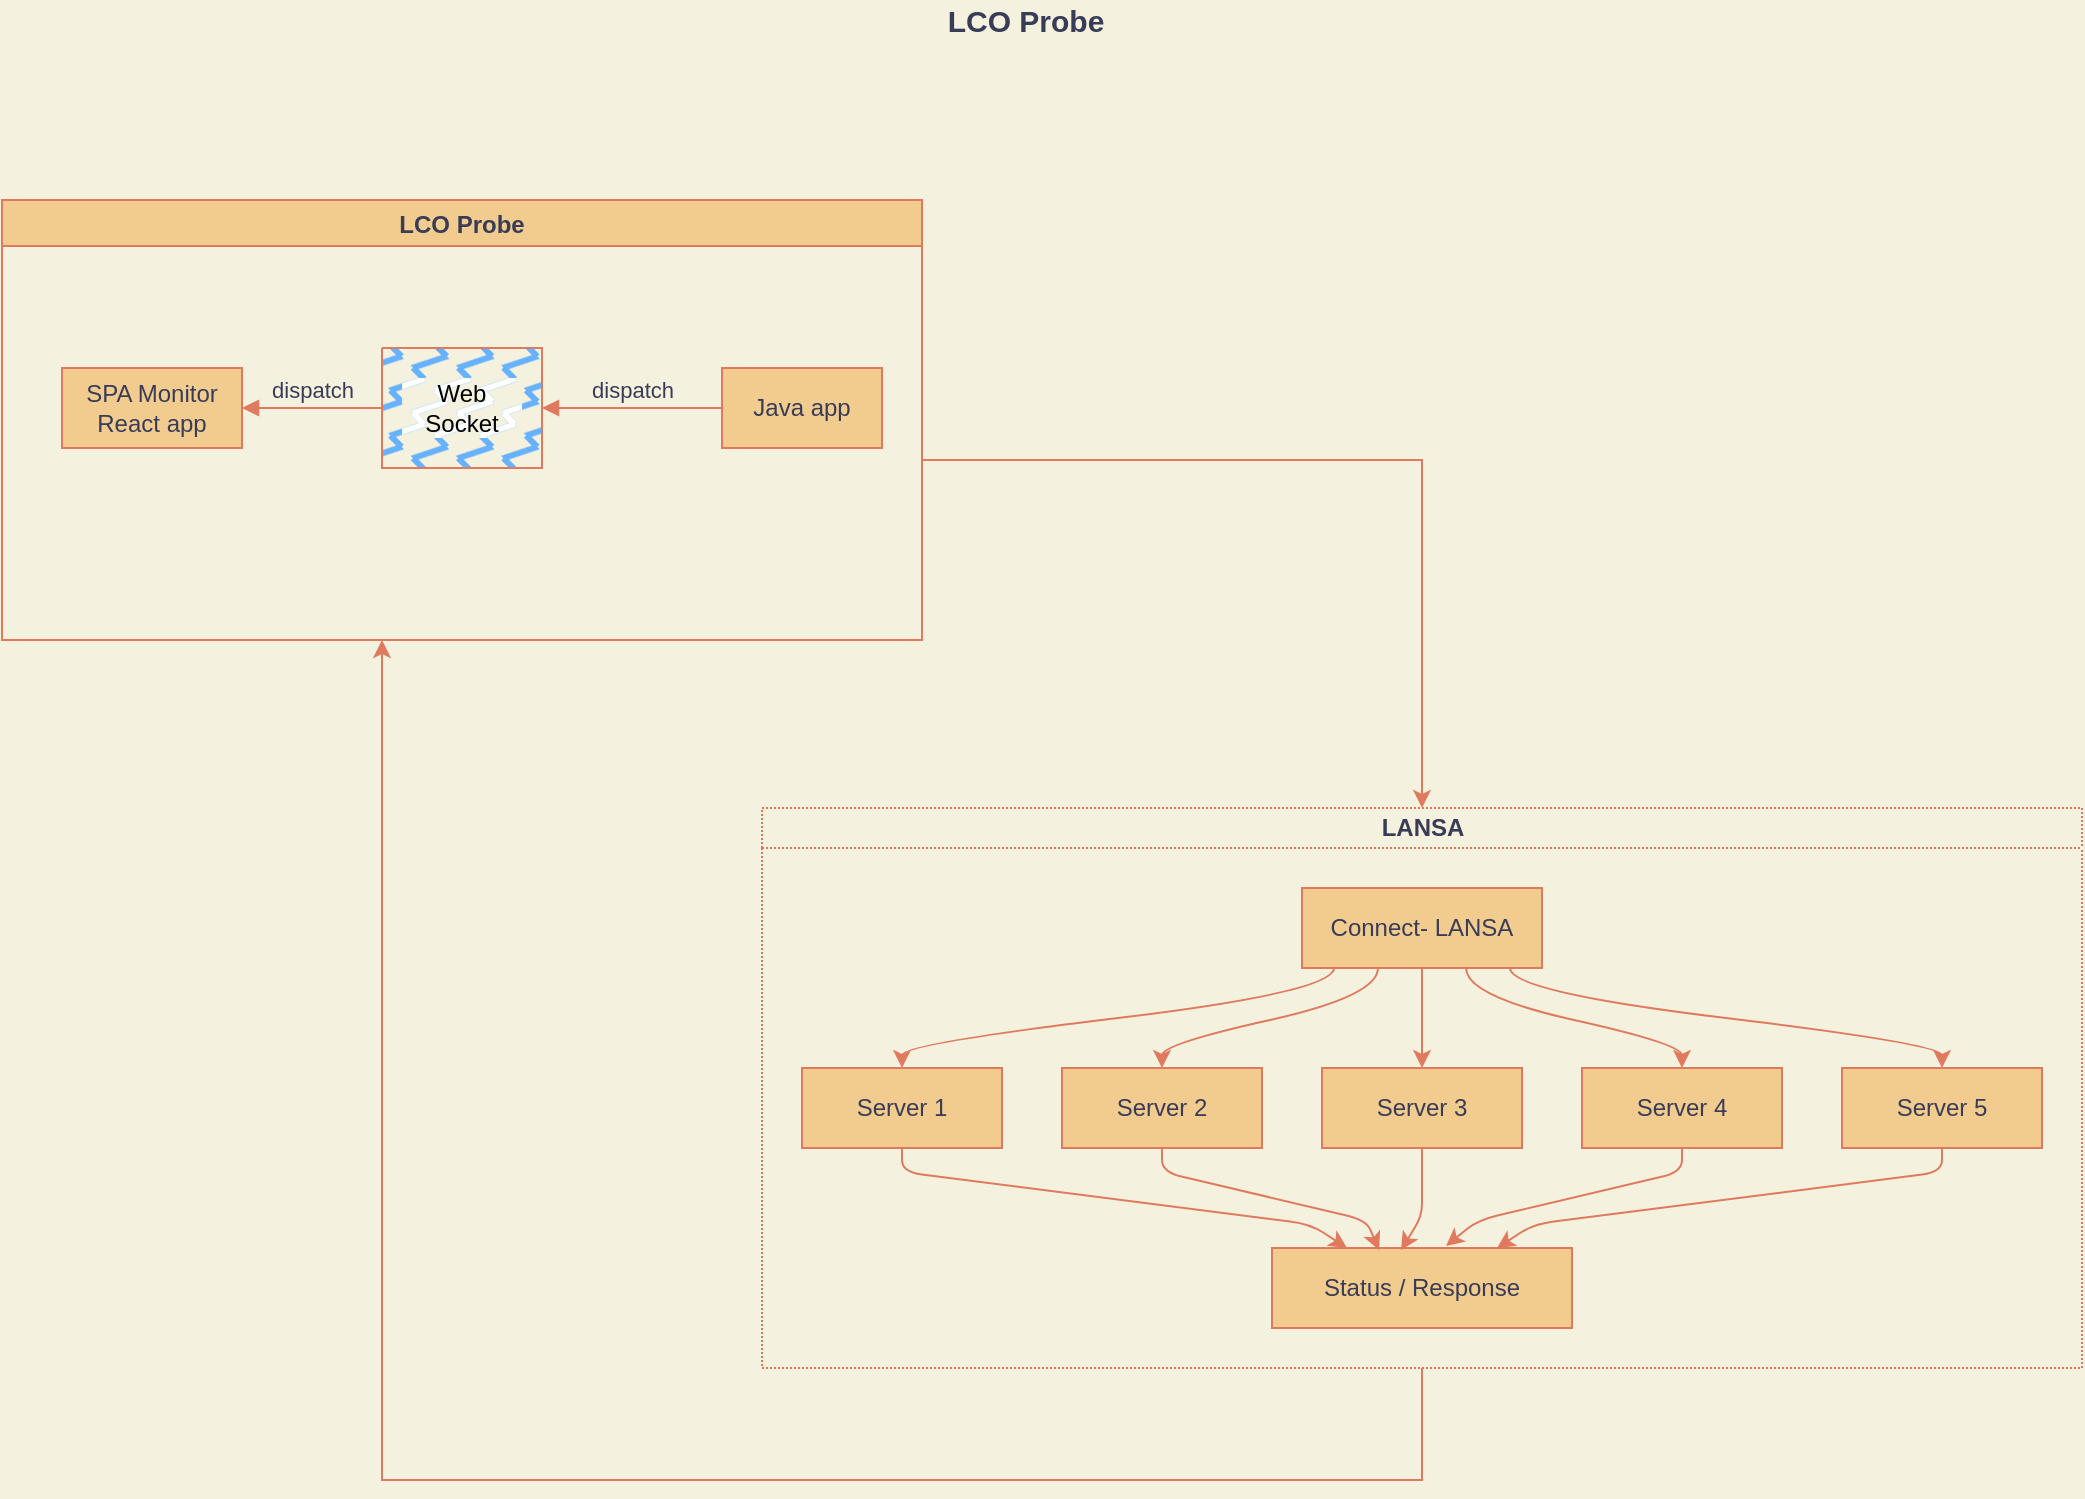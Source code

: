 <mxfile version="20.2.8" type="device"><diagram id="ovzhzImObpBeG3KbbE3P" name="Page-1"><mxGraphModel dx="1422" dy="857" grid="1" gridSize="10" guides="1" tooltips="1" connect="1" arrows="1" fold="1" page="1" pageScale="1" pageWidth="1169" pageHeight="827" background="#F4F1DE" math="0" shadow="0"><root><mxCell id="0"/><mxCell id="1" parent="0"/><mxCell id="Cl8jRzbkBPGUMvyax8e6-67" value="LANSA" style="swimlane;html=1;startSize=20;horizontal=1;childLayout=flowLayout;flowOrientation=north;resizable=0;interRankCellSpacing=50;containerType=tree;dashed=1;dashPattern=1 1;fillColor=none;aspect=fixed;strokeColor=#E07A5F;fontColor=#393C56;" parent="1" vertex="1"><mxGeometry x="430" y="414" width="660" height="280" as="geometry"><mxRectangle x="520" y="180" width="130" height="20" as="alternateBounds"/></mxGeometry></mxCell><mxCell id="Cl8jRzbkBPGUMvyax8e6-68" value="Connect- LANSA" style="whiteSpace=wrap;html=1;fillColor=#F2CC8F;strokeColor=#E07A5F;fontColor=#393C56;" parent="Cl8jRzbkBPGUMvyax8e6-67" vertex="1"><mxGeometry x="270" y="40" width="120" height="40" as="geometry"/></mxCell><mxCell id="Cl8jRzbkBPGUMvyax8e6-69" value="Server 1" style="whiteSpace=wrap;html=1;fillColor=#F2CC8F;strokeColor=#E07A5F;fontColor=#393C56;" parent="Cl8jRzbkBPGUMvyax8e6-67" vertex="1"><mxGeometry x="20" y="130" width="100" height="40" as="geometry"/></mxCell><mxCell id="Cl8jRzbkBPGUMvyax8e6-70" value="" style="html=1;curved=1;noEdgeStyle=1;orthogonal=1;labelBackgroundColor=#F4F1DE;strokeColor=#E07A5F;fontColor=#393C56;" parent="Cl8jRzbkBPGUMvyax8e6-67" source="Cl8jRzbkBPGUMvyax8e6-68" target="Cl8jRzbkBPGUMvyax8e6-69" edge="1"><mxGeometry relative="1" as="geometry"><Array as="points"><mxPoint x="286" y="92"/><mxPoint x="70" y="118"/></Array></mxGeometry></mxCell><mxCell id="Cl8jRzbkBPGUMvyax8e6-71" value="" style="html=1;curved=1;noEdgeStyle=1;orthogonal=1;labelBackgroundColor=#F4F1DE;strokeColor=#E07A5F;fontColor=#393C56;" parent="Cl8jRzbkBPGUMvyax8e6-67" source="Cl8jRzbkBPGUMvyax8e6-68" target="Cl8jRzbkBPGUMvyax8e6-73" edge="1"><mxGeometry relative="1" as="geometry"><Array as="points"><mxPoint x="308" y="94"/><mxPoint x="200" y="118"/></Array><mxPoint x="11000" y="21170" as="sourcePoint"/></mxGeometry></mxCell><mxCell id="Cl8jRzbkBPGUMvyax8e6-73" value="Server 2" style="whiteSpace=wrap;html=1;fillColor=#F2CC8F;strokeColor=#E07A5F;fontColor=#393C56;" parent="Cl8jRzbkBPGUMvyax8e6-67" vertex="1"><mxGeometry x="150" y="130" width="100" height="40" as="geometry"/></mxCell><mxCell id="Cl8jRzbkBPGUMvyax8e6-77" value="" style="html=1;curved=1;noEdgeStyle=1;orthogonal=1;labelBackgroundColor=#F4F1DE;strokeColor=#E07A5F;fontColor=#393C56;" parent="Cl8jRzbkBPGUMvyax8e6-67" source="Cl8jRzbkBPGUMvyax8e6-68" target="Cl8jRzbkBPGUMvyax8e6-78" edge="1"><mxGeometry relative="1" as="geometry"><Array as="points"><mxPoint x="330" y="96"/><mxPoint x="330" y="118"/></Array><mxPoint x="8640.5" y="17360" as="sourcePoint"/></mxGeometry></mxCell><mxCell id="Cl8jRzbkBPGUMvyax8e6-78" value="Server 3" style="whiteSpace=wrap;html=1;fillColor=#F2CC8F;strokeColor=#E07A5F;fontColor=#393C56;" parent="Cl8jRzbkBPGUMvyax8e6-67" vertex="1"><mxGeometry x="280" y="130" width="100" height="40" as="geometry"/></mxCell><mxCell id="Cl8jRzbkBPGUMvyax8e6-79" value="" style="html=1;curved=1;noEdgeStyle=1;orthogonal=1;labelBackgroundColor=#F4F1DE;strokeColor=#E07A5F;fontColor=#393C56;" parent="Cl8jRzbkBPGUMvyax8e6-67" source="Cl8jRzbkBPGUMvyax8e6-68" target="Cl8jRzbkBPGUMvyax8e6-80" edge="1"><mxGeometry relative="1" as="geometry"><Array as="points"><mxPoint x="352" y="94"/><mxPoint x="460" y="118"/></Array><mxPoint x="8674.667" y="17280" as="sourcePoint"/></mxGeometry></mxCell><mxCell id="Cl8jRzbkBPGUMvyax8e6-80" value="Server 4" style="whiteSpace=wrap;html=1;fillColor=#F2CC8F;strokeColor=#E07A5F;fontColor=#393C56;" parent="Cl8jRzbkBPGUMvyax8e6-67" vertex="1"><mxGeometry x="410" y="130" width="100" height="40" as="geometry"/></mxCell><mxCell id="Cl8jRzbkBPGUMvyax8e6-90" value="Status / Response" style="whiteSpace=wrap;html=1;fillColor=#F2CC8F;strokeColor=#E07A5F;fontColor=#393C56;" parent="Cl8jRzbkBPGUMvyax8e6-67" vertex="1"><mxGeometry x="255" y="220" width="150" height="40" as="geometry"/></mxCell><mxCell id="Cl8jRzbkBPGUMvyax8e6-91" style="edgeStyle=orthogonalEdgeStyle;rounded=1;orthogonalLoop=1;jettySize=auto;html=1;entryX=0.25;entryY=0;entryDx=0;entryDy=0;strokeWidth=1;noEdgeStyle=1;orthogonal=1;labelBackgroundColor=#F4F1DE;strokeColor=#E07A5F;fontColor=#393C56;" parent="Cl8jRzbkBPGUMvyax8e6-67" source="Cl8jRzbkBPGUMvyax8e6-69" target="Cl8jRzbkBPGUMvyax8e6-90" edge="1"><mxGeometry relative="1" as="geometry"><Array as="points"><mxPoint x="70" y="182"/><mxPoint x="274" y="208"/></Array></mxGeometry></mxCell><mxCell id="Cl8jRzbkBPGUMvyax8e6-92" style="edgeStyle=orthogonalEdgeStyle;rounded=1;orthogonalLoop=1;jettySize=auto;html=1;entryX=0.357;entryY=0.025;entryDx=0;entryDy=0;strokeWidth=1;noEdgeStyle=1;orthogonal=1;entryPerimeter=0;labelBackgroundColor=#F4F1DE;strokeColor=#E07A5F;fontColor=#393C56;" parent="Cl8jRzbkBPGUMvyax8e6-67" source="Cl8jRzbkBPGUMvyax8e6-73" target="Cl8jRzbkBPGUMvyax8e6-90" edge="1"><mxGeometry relative="1" as="geometry"><Array as="points"><mxPoint x="200" y="182"/><mxPoint x="302" y="206"/></Array></mxGeometry></mxCell><mxCell id="Cl8jRzbkBPGUMvyax8e6-94" style="edgeStyle=orthogonalEdgeStyle;rounded=1;orthogonalLoop=1;jettySize=auto;html=1;strokeWidth=1;entryX=0.58;entryY=-0.025;entryDx=0;entryDy=0;entryPerimeter=0;noEdgeStyle=1;orthogonal=1;labelBackgroundColor=#F4F1DE;strokeColor=#E07A5F;fontColor=#393C56;" parent="Cl8jRzbkBPGUMvyax8e6-67" source="Cl8jRzbkBPGUMvyax8e6-80" target="Cl8jRzbkBPGUMvyax8e6-90" edge="1"><mxGeometry relative="1" as="geometry"><mxPoint x="3210" y="6027" as="targetPoint"/><Array as="points"><mxPoint x="460" y="182"/><mxPoint x="358" y="206"/></Array></mxGeometry></mxCell><mxCell id="Cl8jRzbkBPGUMvyax8e6-95" value="" style="html=1;curved=1;noEdgeStyle=1;orthogonal=1;labelBackgroundColor=#F4F1DE;strokeColor=#E07A5F;fontColor=#393C56;" parent="Cl8jRzbkBPGUMvyax8e6-67" source="Cl8jRzbkBPGUMvyax8e6-68" target="Cl8jRzbkBPGUMvyax8e6-96" edge="1"><mxGeometry relative="1" as="geometry"><Array as="points"><mxPoint x="374" y="92"/><mxPoint x="590" y="118"/></Array><mxPoint x="3248.75" y="6253" as="sourcePoint"/></mxGeometry></mxCell><mxCell id="Cl8jRzbkBPGUMvyax8e6-97" style="edgeStyle=orthogonalEdgeStyle;rounded=1;orthogonalLoop=1;jettySize=auto;html=1;entryX=0.75;entryY=0;entryDx=0;entryDy=0;strokeWidth=1;noEdgeStyle=1;orthogonal=1;labelBackgroundColor=#F4F1DE;strokeColor=#E07A5F;fontColor=#393C56;" parent="Cl8jRzbkBPGUMvyax8e6-67" source="Cl8jRzbkBPGUMvyax8e6-96" target="Cl8jRzbkBPGUMvyax8e6-90" edge="1"><mxGeometry relative="1" as="geometry"><Array as="points"><mxPoint x="590" y="182"/><mxPoint x="386" y="208"/></Array></mxGeometry></mxCell><mxCell id="Cl8jRzbkBPGUMvyax8e6-96" value="Server 5" style="whiteSpace=wrap;html=1;fillColor=#F2CC8F;strokeColor=#E07A5F;fontColor=#393C56;" parent="Cl8jRzbkBPGUMvyax8e6-67" vertex="1"><mxGeometry x="540" y="130" width="100" height="40" as="geometry"/></mxCell><mxCell id="Cl8jRzbkBPGUMvyax8e6-93" style="edgeStyle=orthogonalEdgeStyle;rounded=1;orthogonalLoop=1;jettySize=auto;html=1;strokeWidth=1;entryX=0.43;entryY=0.025;entryDx=0;entryDy=0;entryPerimeter=0;noEdgeStyle=1;orthogonal=1;labelBackgroundColor=#F4F1DE;strokeColor=#E07A5F;fontColor=#393C56;" parent="Cl8jRzbkBPGUMvyax8e6-67" source="Cl8jRzbkBPGUMvyax8e6-78" target="Cl8jRzbkBPGUMvyax8e6-90" edge="1"><mxGeometry relative="1" as="geometry"><mxPoint x="3020" y="5827" as="targetPoint"/><Array as="points"><mxPoint x="330" y="182"/><mxPoint x="330" y="204"/></Array></mxGeometry></mxCell><mxCell id="T2Ov91LDInoX3WReAh4X-45" value="LCO Probe" style="text;html=1;strokeColor=none;fillColor=none;align=center;verticalAlign=middle;whiteSpace=wrap;rounded=0;dashed=1;dashPattern=1 1;fontStyle=1;fontSize=15;fontColor=#393C56;" parent="1" vertex="1"><mxGeometry x="401" y="10" width="322" height="20" as="geometry"/></mxCell><mxCell id="h90ml5Kt5uoovJzy1yOc-9" style="edgeStyle=orthogonalEdgeStyle;rounded=0;orthogonalLoop=1;jettySize=auto;html=1;entryX=0.5;entryY=0;entryDx=0;entryDy=0;labelBackgroundColor=#F4F1DE;strokeColor=#E07A5F;fontColor=#393C56;" edge="1" parent="1" target="Cl8jRzbkBPGUMvyax8e6-67"><mxGeometry relative="1" as="geometry"><mxPoint x="510" y="240" as="sourcePoint"/><mxPoint x="760" y="390" as="targetPoint"/><Array as="points"><mxPoint x="760" y="240"/></Array></mxGeometry></mxCell><mxCell id="h90ml5Kt5uoovJzy1yOc-2" value="LCO Probe" style="swimlane;fillColor=#F2CC8F;strokeColor=#E07A5F;fontColor=#393C56;" vertex="1" parent="1"><mxGeometry x="50" y="110" width="460" height="220" as="geometry"/></mxCell><mxCell id="h90ml5Kt5uoovJzy1yOc-3" value="Java app" style="whiteSpace=wrap;html=1;fillColor=#F2CC8F;strokeColor=#E07A5F;fontColor=#393C56;" vertex="1" parent="h90ml5Kt5uoovJzy1yOc-2"><mxGeometry x="360" y="84" width="80" height="40" as="geometry"/></mxCell><mxCell id="h90ml5Kt5uoovJzy1yOc-4" value="SPA Monitor&lt;br&gt;React app" style="whiteSpace=wrap;html=1;fillColor=#F2CC8F;strokeColor=#E07A5F;fontColor=#393C56;" vertex="1" parent="h90ml5Kt5uoovJzy1yOc-2"><mxGeometry x="30" y="84" width="90" height="40" as="geometry"/></mxCell><mxCell id="h90ml5Kt5uoovJzy1yOc-5" value="" style="verticalLabelPosition=bottom;verticalAlign=top;html=1;shape=mxgraph.basic.patternFillRect;fillStyle=zigzag-line;step=5;fillStrokeWidth=0.2;fillStrokeColor=#dddddd;fillColor=#66B2FF;strokeColor=#E07A5F;fontColor=#393C56;" vertex="1" parent="h90ml5Kt5uoovJzy1yOc-2"><mxGeometry x="190" y="74" width="80" height="60" as="geometry"/></mxCell><mxCell id="h90ml5Kt5uoovJzy1yOc-6" value="Web Socket" style="text;html=1;align=center;verticalAlign=middle;whiteSpace=wrap;rounded=0;fillStyle=zigzag-line;fillColor=default;" vertex="1" parent="h90ml5Kt5uoovJzy1yOc-2"><mxGeometry x="200" y="89" width="60" height="30" as="geometry"/></mxCell><mxCell id="h90ml5Kt5uoovJzy1yOc-7" value="dispatch" style="html=1;verticalAlign=bottom;endArrow=block;rounded=0;entryX=1;entryY=0.5;entryDx=0;entryDy=0;entryPerimeter=0;labelBackgroundColor=#F4F1DE;strokeColor=#E07A5F;fontColor=#393C56;" edge="1" parent="h90ml5Kt5uoovJzy1yOc-2" source="h90ml5Kt5uoovJzy1yOc-3" target="h90ml5Kt5uoovJzy1yOc-5"><mxGeometry width="80" relative="1" as="geometry"><mxPoint x="520" y="320" as="sourcePoint"/><mxPoint x="600" y="320" as="targetPoint"/></mxGeometry></mxCell><mxCell id="h90ml5Kt5uoovJzy1yOc-8" value="dispatch" style="html=1;verticalAlign=bottom;endArrow=block;rounded=0;entryX=1;entryY=0.5;entryDx=0;entryDy=0;labelBackgroundColor=#F4F1DE;strokeColor=#E07A5F;fontColor=#393C56;" edge="1" parent="h90ml5Kt5uoovJzy1yOc-2" target="h90ml5Kt5uoovJzy1yOc-4"><mxGeometry width="80" relative="1" as="geometry"><mxPoint x="190" y="104" as="sourcePoint"/><mxPoint x="600" y="320" as="targetPoint"/></mxGeometry></mxCell><mxCell id="h90ml5Kt5uoovJzy1yOc-10" style="edgeStyle=orthogonalEdgeStyle;rounded=0;orthogonalLoop=1;jettySize=auto;html=1;exitX=0.5;exitY=1;exitDx=0;exitDy=0;labelBackgroundColor=#F4F1DE;strokeColor=#E07A5F;fontColor=#393C56;" edge="1" parent="1" source="Cl8jRzbkBPGUMvyax8e6-67"><mxGeometry relative="1" as="geometry"><mxPoint x="240" y="330" as="targetPoint"/><Array as="points"><mxPoint x="760" y="750"/><mxPoint x="240" y="750"/></Array></mxGeometry></mxCell></root></mxGraphModel></diagram></mxfile>